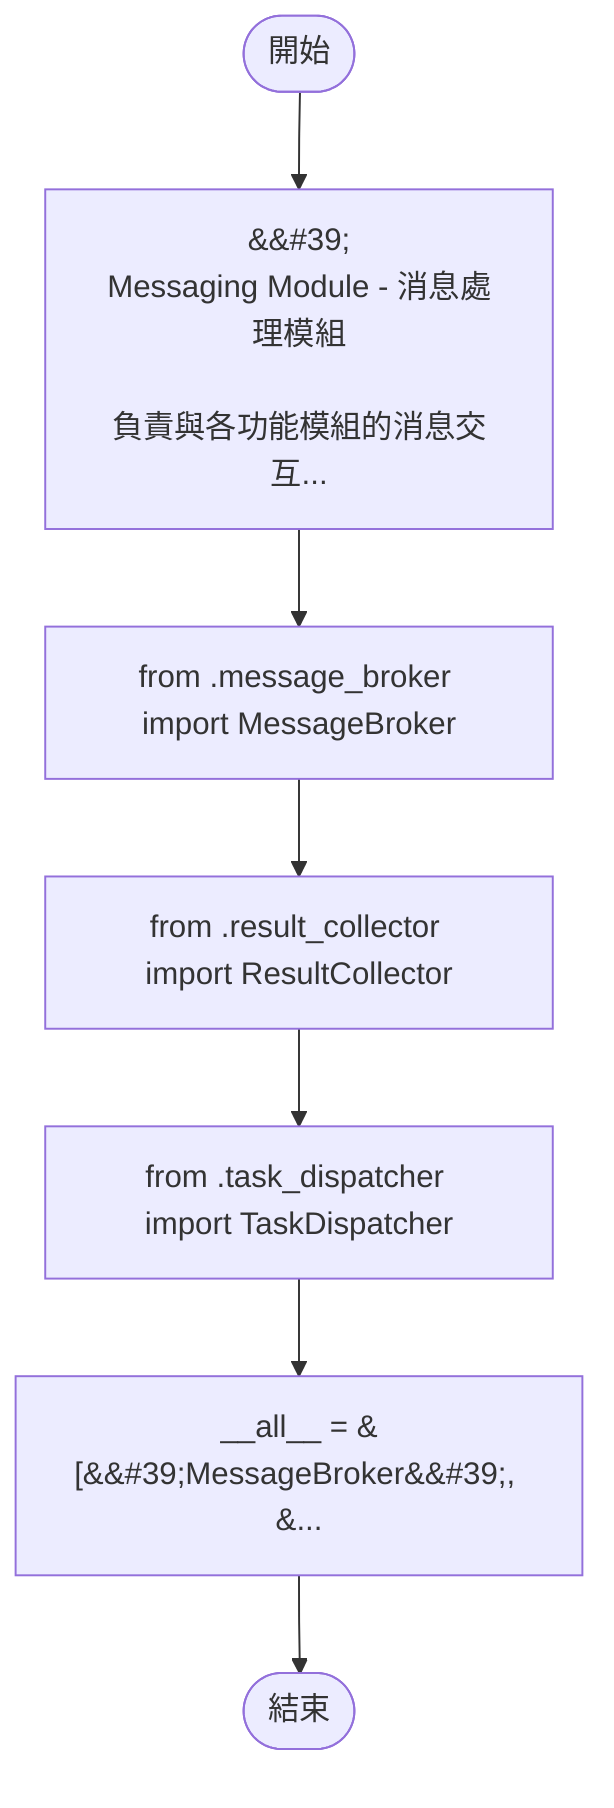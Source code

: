 flowchart TB
    n1([開始])
    n2([結束])
    n3[&amp;&#35;39;\nMessaging Module - 消息處理模組\n\n負責與各功能模組的消息交互...]
    n4[from .message_broker import MessageBroker]
    n5[from .result_collector import ResultCollector]
    n6[from .task_dispatcher import TaskDispatcher]
    n7[__all__ = &#91;&amp;&#35;39;MessageBroker&amp;&#35;39;, &...]
    n1 --> n3
    n3 --> n4
    n4 --> n5
    n5 --> n6
    n6 --> n7
    n7 --> n2